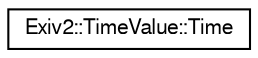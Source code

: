 digraph "Graphical Class Hierarchy"
{
  edge [fontname="FreeSans",fontsize="10",labelfontname="FreeSans",labelfontsize="10"];
  node [fontname="FreeSans",fontsize="10",shape=record];
  rankdir="LR";
  Node1 [label="Exiv2::TimeValue::Time",height=0.2,width=0.4,color="black", fillcolor="white", style="filled",URL="$structExiv2_1_1TimeValue_1_1Time.html",tooltip="Simple Time helper structure. "];
}
